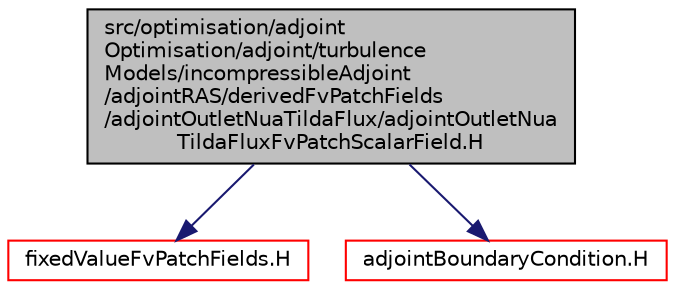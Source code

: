 digraph "src/optimisation/adjointOptimisation/adjoint/turbulenceModels/incompressibleAdjoint/adjointRAS/derivedFvPatchFields/adjointOutletNuaTildaFlux/adjointOutletNuaTildaFluxFvPatchScalarField.H"
{
  bgcolor="transparent";
  edge [fontname="Helvetica",fontsize="10",labelfontname="Helvetica",labelfontsize="10"];
  node [fontname="Helvetica",fontsize="10",shape=record];
  Node1 [label="src/optimisation/adjoint\lOptimisation/adjoint/turbulence\lModels/incompressibleAdjoint\l/adjointRAS/derivedFvPatchFields\l/adjointOutletNuaTildaFlux/adjointOutletNua\lTildaFluxFvPatchScalarField.H",height=0.2,width=0.4,color="black", fillcolor="grey75", style="filled" fontcolor="black"];
  Node1 -> Node2 [color="midnightblue",fontsize="10",style="solid",fontname="Helvetica"];
  Node2 [label="fixedValueFvPatchFields.H",height=0.2,width=0.4,color="red",URL="$fixedValueFvPatchFields_8H.html"];
  Node1 -> Node3 [color="midnightblue",fontsize="10",style="solid",fontname="Helvetica"];
  Node3 [label="adjointBoundaryCondition.H",height=0.2,width=0.4,color="red",URL="$adjointBoundaryCondition_8H.html"];
}
